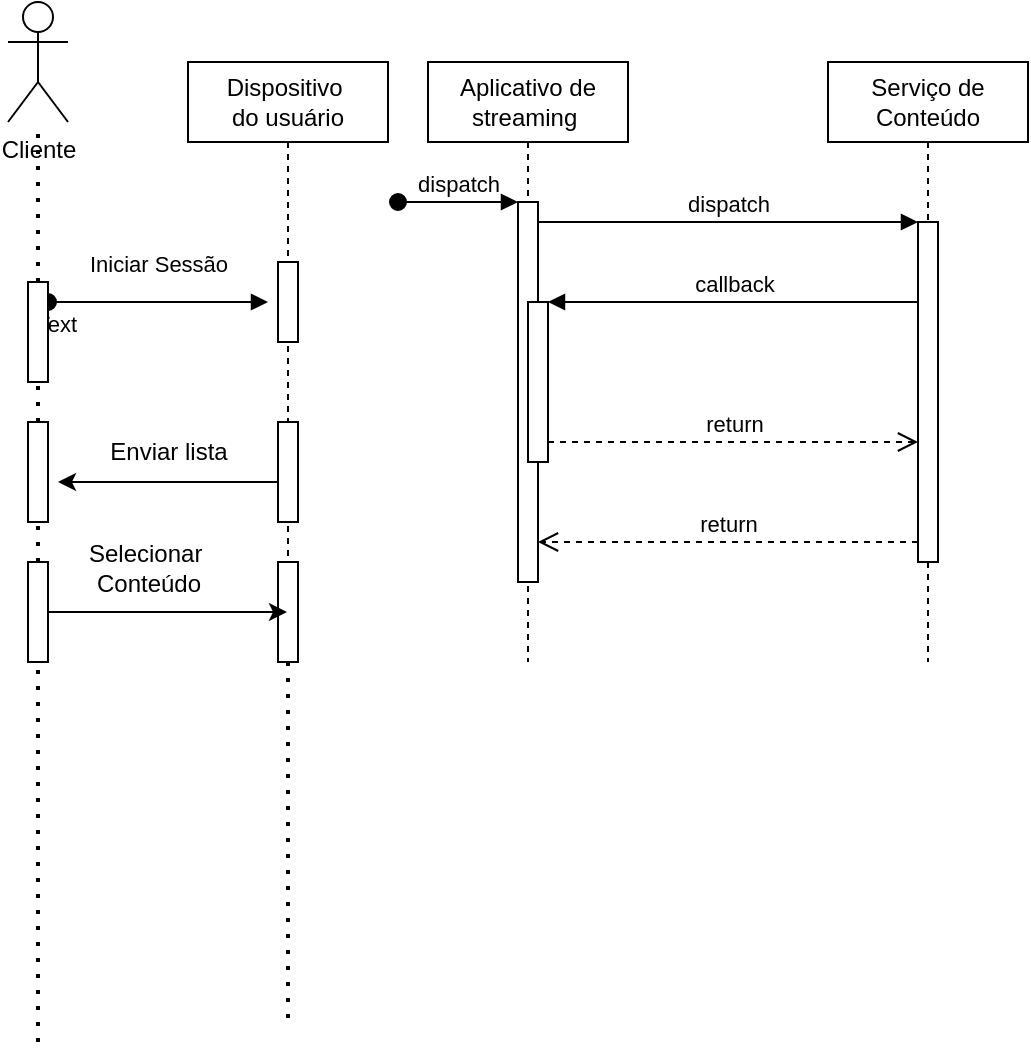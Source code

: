 <mxfile version="22.1.5" type="github">
  <diagram name="Page-1" id="2YBvvXClWsGukQMizWep">
    <mxGraphModel dx="1235" dy="655" grid="1" gridSize="10" guides="1" tooltips="1" connect="1" arrows="1" fold="1" page="1" pageScale="1" pageWidth="850" pageHeight="1100" math="0" shadow="0">
      <root>
        <mxCell id="0" />
        <mxCell id="1" parent="0" />
        <mxCell id="aM9ryv3xv72pqoxQDRHE-1" value="Aplicativo de&lt;br&gt;streaming&amp;nbsp;" style="shape=umlLifeline;perimeter=lifelinePerimeter;whiteSpace=wrap;html=1;container=0;dropTarget=0;collapsible=0;recursiveResize=0;outlineConnect=0;portConstraint=eastwest;newEdgeStyle={&quot;edgeStyle&quot;:&quot;elbowEdgeStyle&quot;,&quot;elbow&quot;:&quot;vertical&quot;,&quot;curved&quot;:0,&quot;rounded&quot;:0};" parent="1" vertex="1">
          <mxGeometry x="260" y="70" width="100" height="300" as="geometry" />
        </mxCell>
        <mxCell id="aM9ryv3xv72pqoxQDRHE-2" value="" style="html=1;points=[];perimeter=orthogonalPerimeter;outlineConnect=0;targetShapes=umlLifeline;portConstraint=eastwest;newEdgeStyle={&quot;edgeStyle&quot;:&quot;elbowEdgeStyle&quot;,&quot;elbow&quot;:&quot;vertical&quot;,&quot;curved&quot;:0,&quot;rounded&quot;:0};" parent="aM9ryv3xv72pqoxQDRHE-1" vertex="1">
          <mxGeometry x="45" y="70" width="10" height="190" as="geometry" />
        </mxCell>
        <mxCell id="aM9ryv3xv72pqoxQDRHE-3" value="dispatch" style="html=1;verticalAlign=bottom;startArrow=oval;endArrow=block;startSize=8;edgeStyle=elbowEdgeStyle;elbow=vertical;curved=0;rounded=0;" parent="aM9ryv3xv72pqoxQDRHE-1" target="aM9ryv3xv72pqoxQDRHE-2" edge="1">
          <mxGeometry relative="1" as="geometry">
            <mxPoint x="-15" y="70" as="sourcePoint" />
          </mxGeometry>
        </mxCell>
        <mxCell id="aM9ryv3xv72pqoxQDRHE-4" value="" style="html=1;points=[];perimeter=orthogonalPerimeter;outlineConnect=0;targetShapes=umlLifeline;portConstraint=eastwest;newEdgeStyle={&quot;edgeStyle&quot;:&quot;elbowEdgeStyle&quot;,&quot;elbow&quot;:&quot;vertical&quot;,&quot;curved&quot;:0,&quot;rounded&quot;:0};" parent="aM9ryv3xv72pqoxQDRHE-1" vertex="1">
          <mxGeometry x="50" y="120" width="10" height="80" as="geometry" />
        </mxCell>
        <mxCell id="aM9ryv3xv72pqoxQDRHE-5" value="Serviço de Conteúdo" style="shape=umlLifeline;perimeter=lifelinePerimeter;whiteSpace=wrap;html=1;container=0;dropTarget=0;collapsible=0;recursiveResize=0;outlineConnect=0;portConstraint=eastwest;newEdgeStyle={&quot;edgeStyle&quot;:&quot;elbowEdgeStyle&quot;,&quot;elbow&quot;:&quot;vertical&quot;,&quot;curved&quot;:0,&quot;rounded&quot;:0};" parent="1" vertex="1">
          <mxGeometry x="460" y="70" width="100" height="300" as="geometry" />
        </mxCell>
        <mxCell id="aM9ryv3xv72pqoxQDRHE-6" value="" style="html=1;points=[];perimeter=orthogonalPerimeter;outlineConnect=0;targetShapes=umlLifeline;portConstraint=eastwest;newEdgeStyle={&quot;edgeStyle&quot;:&quot;elbowEdgeStyle&quot;,&quot;elbow&quot;:&quot;vertical&quot;,&quot;curved&quot;:0,&quot;rounded&quot;:0};" parent="aM9ryv3xv72pqoxQDRHE-5" vertex="1">
          <mxGeometry x="45" y="80" width="10" height="170" as="geometry" />
        </mxCell>
        <mxCell id="aM9ryv3xv72pqoxQDRHE-7" value="dispatch" style="html=1;verticalAlign=bottom;endArrow=block;edgeStyle=elbowEdgeStyle;elbow=vertical;curved=0;rounded=0;" parent="1" source="aM9ryv3xv72pqoxQDRHE-2" target="aM9ryv3xv72pqoxQDRHE-6" edge="1">
          <mxGeometry relative="1" as="geometry">
            <mxPoint x="435" y="160" as="sourcePoint" />
            <Array as="points">
              <mxPoint x="420" y="150" />
            </Array>
          </mxGeometry>
        </mxCell>
        <mxCell id="aM9ryv3xv72pqoxQDRHE-8" value="return" style="html=1;verticalAlign=bottom;endArrow=open;dashed=1;endSize=8;edgeStyle=elbowEdgeStyle;elbow=vertical;curved=0;rounded=0;" parent="1" source="aM9ryv3xv72pqoxQDRHE-6" target="aM9ryv3xv72pqoxQDRHE-2" edge="1">
          <mxGeometry relative="1" as="geometry">
            <mxPoint x="435" y="235" as="targetPoint" />
            <Array as="points">
              <mxPoint x="430" y="310" />
            </Array>
          </mxGeometry>
        </mxCell>
        <mxCell id="aM9ryv3xv72pqoxQDRHE-9" value="callback" style="html=1;verticalAlign=bottom;endArrow=block;edgeStyle=elbowEdgeStyle;elbow=vertical;curved=0;rounded=0;" parent="1" source="aM9ryv3xv72pqoxQDRHE-6" target="aM9ryv3xv72pqoxQDRHE-4" edge="1">
          <mxGeometry relative="1" as="geometry">
            <mxPoint x="415" y="190" as="sourcePoint" />
            <Array as="points">
              <mxPoint x="430" y="190" />
            </Array>
          </mxGeometry>
        </mxCell>
        <mxCell id="aM9ryv3xv72pqoxQDRHE-10" value="return" style="html=1;verticalAlign=bottom;endArrow=open;dashed=1;endSize=8;edgeStyle=elbowEdgeStyle;elbow=vertical;curved=0;rounded=0;" parent="1" source="aM9ryv3xv72pqoxQDRHE-4" target="aM9ryv3xv72pqoxQDRHE-6" edge="1">
          <mxGeometry relative="1" as="geometry">
            <mxPoint x="415" y="265" as="targetPoint" />
            <Array as="points">
              <mxPoint x="420" y="260" />
            </Array>
          </mxGeometry>
        </mxCell>
        <mxCell id="G1oBYGNiTn72L5BXEGIe-19" style="edgeStyle=orthogonalEdgeStyle;rounded=0;orthogonalLoop=1;jettySize=auto;html=1;exitX=0.5;exitY=0.5;exitDx=0;exitDy=0;exitPerimeter=0;" edge="1" parent="1" source="G1oBYGNiTn72L5BXEGIe-1">
          <mxGeometry relative="1" as="geometry">
            <mxPoint x="65.588" y="70" as="targetPoint" />
          </mxGeometry>
        </mxCell>
        <mxCell id="G1oBYGNiTn72L5BXEGIe-1" value="Cliente" style="shape=umlActor;verticalLabelPosition=bottom;verticalAlign=top;html=1;outlineConnect=0;" vertex="1" parent="1">
          <mxGeometry x="50" y="40" width="30" height="60" as="geometry" />
        </mxCell>
        <mxCell id="G1oBYGNiTn72L5BXEGIe-6" value="Dispositivo&amp;nbsp;&lt;br&gt;do usuário" style="shape=umlLifeline;perimeter=lifelinePerimeter;whiteSpace=wrap;html=1;container=0;dropTarget=0;collapsible=0;recursiveResize=0;outlineConnect=0;portConstraint=eastwest;newEdgeStyle={&quot;edgeStyle&quot;:&quot;elbowEdgeStyle&quot;,&quot;elbow&quot;:&quot;vertical&quot;,&quot;curved&quot;:0,&quot;rounded&quot;:0};" vertex="1" parent="1">
          <mxGeometry x="140" y="70" width="100" height="300" as="geometry" />
        </mxCell>
        <mxCell id="G1oBYGNiTn72L5BXEGIe-9" value="" style="html=1;points=[];perimeter=orthogonalPerimeter;outlineConnect=0;targetShapes=umlLifeline;portConstraint=eastwest;newEdgeStyle={&quot;edgeStyle&quot;:&quot;elbowEdgeStyle&quot;,&quot;elbow&quot;:&quot;vertical&quot;,&quot;curved&quot;:0,&quot;rounded&quot;:0};" vertex="1" parent="G1oBYGNiTn72L5BXEGIe-6">
          <mxGeometry x="45" y="100" width="10" height="40" as="geometry" />
        </mxCell>
        <mxCell id="G1oBYGNiTn72L5BXEGIe-34" value="" style="html=1;points=[];perimeter=orthogonalPerimeter;outlineConnect=0;targetShapes=umlLifeline;portConstraint=eastwest;newEdgeStyle={&quot;edgeStyle&quot;:&quot;elbowEdgeStyle&quot;,&quot;elbow&quot;:&quot;vertical&quot;,&quot;curved&quot;:0,&quot;rounded&quot;:0};" vertex="1" parent="G1oBYGNiTn72L5BXEGIe-6">
          <mxGeometry x="45" y="250" width="10" height="50" as="geometry" />
        </mxCell>
        <mxCell id="G1oBYGNiTn72L5BXEGIe-14" value="" style="html=1;points=[];perimeter=orthogonalPerimeter;outlineConnect=0;targetShapes=umlLifeline;portConstraint=eastwest;newEdgeStyle={&quot;edgeStyle&quot;:&quot;elbowEdgeStyle&quot;,&quot;elbow&quot;:&quot;vertical&quot;,&quot;curved&quot;:0,&quot;rounded&quot;:0};" vertex="1" parent="1">
          <mxGeometry x="60" y="180" width="10" height="50" as="geometry" />
        </mxCell>
        <mxCell id="G1oBYGNiTn72L5BXEGIe-18" value="" style="endArrow=none;dashed=1;html=1;dashPattern=1 3;strokeWidth=2;rounded=0;" edge="1" parent="1" source="G1oBYGNiTn72L5BXEGIe-26" target="G1oBYGNiTn72L5BXEGIe-1">
          <mxGeometry width="50" height="50" relative="1" as="geometry">
            <mxPoint x="65" y="560" as="sourcePoint" />
            <mxPoint x="360" y="220" as="targetPoint" />
            <Array as="points" />
          </mxGeometry>
        </mxCell>
        <mxCell id="G1oBYGNiTn72L5BXEGIe-8" value="Iniciar Sessão" style="html=1;verticalAlign=bottom;startArrow=oval;endArrow=block;startSize=8;edgeStyle=elbowEdgeStyle;elbow=vertical;curved=0;rounded=0;" edge="1" parent="1" source="G1oBYGNiTn72L5BXEGIe-26">
          <mxGeometry x="-0.004" y="10" relative="1" as="geometry">
            <mxPoint x="80" y="189.998" as="sourcePoint" />
            <mxPoint x="180" y="190" as="targetPoint" />
            <mxPoint as="offset" />
          </mxGeometry>
        </mxCell>
        <mxCell id="G1oBYGNiTn72L5BXEGIe-10" value="Text" style="edgeLabel;html=1;align=center;verticalAlign=middle;resizable=0;points=[];" vertex="1" connectable="0" parent="G1oBYGNiTn72L5BXEGIe-8">
          <mxGeometry x="-0.94" y="-1" relative="1" as="geometry">
            <mxPoint y="10" as="offset" />
          </mxGeometry>
        </mxCell>
        <mxCell id="G1oBYGNiTn72L5BXEGIe-20" value="" style="endArrow=classic;html=1;rounded=0;" edge="1" parent="1" source="G1oBYGNiTn72L5BXEGIe-32">
          <mxGeometry width="50" height="50" relative="1" as="geometry">
            <mxPoint x="184.75" y="280" as="sourcePoint" />
            <mxPoint x="75" y="280" as="targetPoint" />
          </mxGeometry>
        </mxCell>
        <mxCell id="G1oBYGNiTn72L5BXEGIe-21" value="Enviar lista" style="text;html=1;align=center;verticalAlign=middle;resizable=0;points=[];autosize=1;strokeColor=none;fillColor=none;" vertex="1" parent="1">
          <mxGeometry x="90" y="250" width="80" height="30" as="geometry" />
        </mxCell>
        <mxCell id="G1oBYGNiTn72L5BXEGIe-22" value="" style="endArrow=classic;html=1;rounded=0;" edge="1" parent="1" source="G1oBYGNiTn72L5BXEGIe-30" target="G1oBYGNiTn72L5BXEGIe-6">
          <mxGeometry width="50" height="50" relative="1" as="geometry">
            <mxPoint x="130" y="420" as="sourcePoint" />
            <mxPoint x="410" y="410" as="targetPoint" />
          </mxGeometry>
        </mxCell>
        <mxCell id="G1oBYGNiTn72L5BXEGIe-24" value="" style="html=1;points=[];perimeter=orthogonalPerimeter;outlineConnect=0;targetShapes=umlLifeline;portConstraint=eastwest;newEdgeStyle={&quot;edgeStyle&quot;:&quot;elbowEdgeStyle&quot;,&quot;elbow&quot;:&quot;vertical&quot;,&quot;curved&quot;:0,&quot;rounded&quot;:0};" vertex="1" parent="1">
          <mxGeometry x="60" y="250" width="10" height="50" as="geometry" />
        </mxCell>
        <mxCell id="G1oBYGNiTn72L5BXEGIe-25" value="" style="html=1;points=[];perimeter=orthogonalPerimeter;outlineConnect=0;targetShapes=umlLifeline;portConstraint=eastwest;newEdgeStyle={&quot;edgeStyle&quot;:&quot;elbowEdgeStyle&quot;,&quot;elbow&quot;:&quot;vertical&quot;,&quot;curved&quot;:0,&quot;rounded&quot;:0};" vertex="1" parent="1">
          <mxGeometry x="60" y="320" width="10" height="50" as="geometry" />
        </mxCell>
        <mxCell id="G1oBYGNiTn72L5BXEGIe-27" value="" style="endArrow=none;dashed=1;html=1;dashPattern=1 3;strokeWidth=2;rounded=0;" edge="1" parent="1" source="G1oBYGNiTn72L5BXEGIe-28" target="G1oBYGNiTn72L5BXEGIe-26">
          <mxGeometry width="50" height="50" relative="1" as="geometry">
            <mxPoint x="65" y="560" as="sourcePoint" />
            <mxPoint x="65" y="100" as="targetPoint" />
            <Array as="points" />
          </mxGeometry>
        </mxCell>
        <mxCell id="G1oBYGNiTn72L5BXEGIe-26" value="" style="html=1;points=[];perimeter=orthogonalPerimeter;outlineConnect=0;targetShapes=umlLifeline;portConstraint=eastwest;newEdgeStyle={&quot;edgeStyle&quot;:&quot;elbowEdgeStyle&quot;,&quot;elbow&quot;:&quot;vertical&quot;,&quot;curved&quot;:0,&quot;rounded&quot;:0};" vertex="1" parent="1">
          <mxGeometry x="60" y="180" width="10" height="50" as="geometry" />
        </mxCell>
        <mxCell id="G1oBYGNiTn72L5BXEGIe-29" value="" style="endArrow=none;dashed=1;html=1;dashPattern=1 3;strokeWidth=2;rounded=0;" edge="1" parent="1" source="G1oBYGNiTn72L5BXEGIe-30" target="G1oBYGNiTn72L5BXEGIe-28">
          <mxGeometry width="50" height="50" relative="1" as="geometry">
            <mxPoint x="65" y="560" as="sourcePoint" />
            <mxPoint x="65" y="230" as="targetPoint" />
            <Array as="points" />
          </mxGeometry>
        </mxCell>
        <mxCell id="G1oBYGNiTn72L5BXEGIe-28" value="" style="html=1;points=[];perimeter=orthogonalPerimeter;outlineConnect=0;targetShapes=umlLifeline;portConstraint=eastwest;newEdgeStyle={&quot;edgeStyle&quot;:&quot;elbowEdgeStyle&quot;,&quot;elbow&quot;:&quot;vertical&quot;,&quot;curved&quot;:0,&quot;rounded&quot;:0};" vertex="1" parent="1">
          <mxGeometry x="60" y="250" width="10" height="50" as="geometry" />
        </mxCell>
        <mxCell id="G1oBYGNiTn72L5BXEGIe-31" value="" style="endArrow=none;dashed=1;html=1;dashPattern=1 3;strokeWidth=2;rounded=0;" edge="1" parent="1" target="G1oBYGNiTn72L5BXEGIe-30">
          <mxGeometry width="50" height="50" relative="1" as="geometry">
            <mxPoint x="65" y="560" as="sourcePoint" />
            <mxPoint x="65" y="300" as="targetPoint" />
            <Array as="points" />
          </mxGeometry>
        </mxCell>
        <mxCell id="G1oBYGNiTn72L5BXEGIe-30" value="" style="html=1;points=[];perimeter=orthogonalPerimeter;outlineConnect=0;targetShapes=umlLifeline;portConstraint=eastwest;newEdgeStyle={&quot;edgeStyle&quot;:&quot;elbowEdgeStyle&quot;,&quot;elbow&quot;:&quot;vertical&quot;,&quot;curved&quot;:0,&quot;rounded&quot;:0};" vertex="1" parent="1">
          <mxGeometry x="60" y="320" width="10" height="50" as="geometry" />
        </mxCell>
        <mxCell id="G1oBYGNiTn72L5BXEGIe-33" value="" style="endArrow=classic;html=1;rounded=0;" edge="1" parent="1" target="G1oBYGNiTn72L5BXEGIe-32">
          <mxGeometry width="50" height="50" relative="1" as="geometry">
            <mxPoint x="184.75" y="280" as="sourcePoint" />
            <mxPoint x="75.25" y="280" as="targetPoint" />
          </mxGeometry>
        </mxCell>
        <mxCell id="G1oBYGNiTn72L5BXEGIe-32" value="" style="html=1;points=[];perimeter=orthogonalPerimeter;outlineConnect=0;targetShapes=umlLifeline;portConstraint=eastwest;newEdgeStyle={&quot;edgeStyle&quot;:&quot;elbowEdgeStyle&quot;,&quot;elbow&quot;:&quot;vertical&quot;,&quot;curved&quot;:0,&quot;rounded&quot;:0};" vertex="1" parent="1">
          <mxGeometry x="185" y="250" width="10" height="50" as="geometry" />
        </mxCell>
        <mxCell id="G1oBYGNiTn72L5BXEGIe-35" value="" style="endArrow=none;dashed=1;html=1;dashPattern=1 3;strokeWidth=2;rounded=0;" edge="1" parent="1" source="G1oBYGNiTn72L5BXEGIe-6">
          <mxGeometry width="50" height="50" relative="1" as="geometry">
            <mxPoint x="340" y="270" as="sourcePoint" />
            <mxPoint x="190" y="550" as="targetPoint" />
          </mxGeometry>
        </mxCell>
        <mxCell id="G1oBYGNiTn72L5BXEGIe-36" value="Selecionar&amp;nbsp;&lt;br&gt;Conteúdo" style="text;html=1;align=center;verticalAlign=middle;resizable=0;points=[];autosize=1;strokeColor=none;fillColor=none;" vertex="1" parent="1">
          <mxGeometry x="80" y="303" width="80" height="40" as="geometry" />
        </mxCell>
      </root>
    </mxGraphModel>
  </diagram>
</mxfile>

